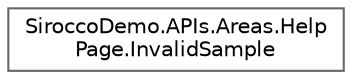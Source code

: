 digraph "Graphical Class Hierarchy"
{
 // LATEX_PDF_SIZE
  bgcolor="transparent";
  edge [fontname=Helvetica,fontsize=10,labelfontname=Helvetica,labelfontsize=10];
  node [fontname=Helvetica,fontsize=10,shape=box,height=0.2,width=0.4];
  rankdir="LR";
  Node0 [id="Node000000",label="SiroccoDemo.APIs.Areas.Help\lPage.InvalidSample",height=0.2,width=0.4,color="grey40", fillcolor="white", style="filled",URL="$class_sirocco_demo_1_1_a_p_is_1_1_areas_1_1_help_page_1_1_invalid_sample.html",tooltip="This represents an invalid sample on the help page. There's a display template named InvalidSample as..."];
}
